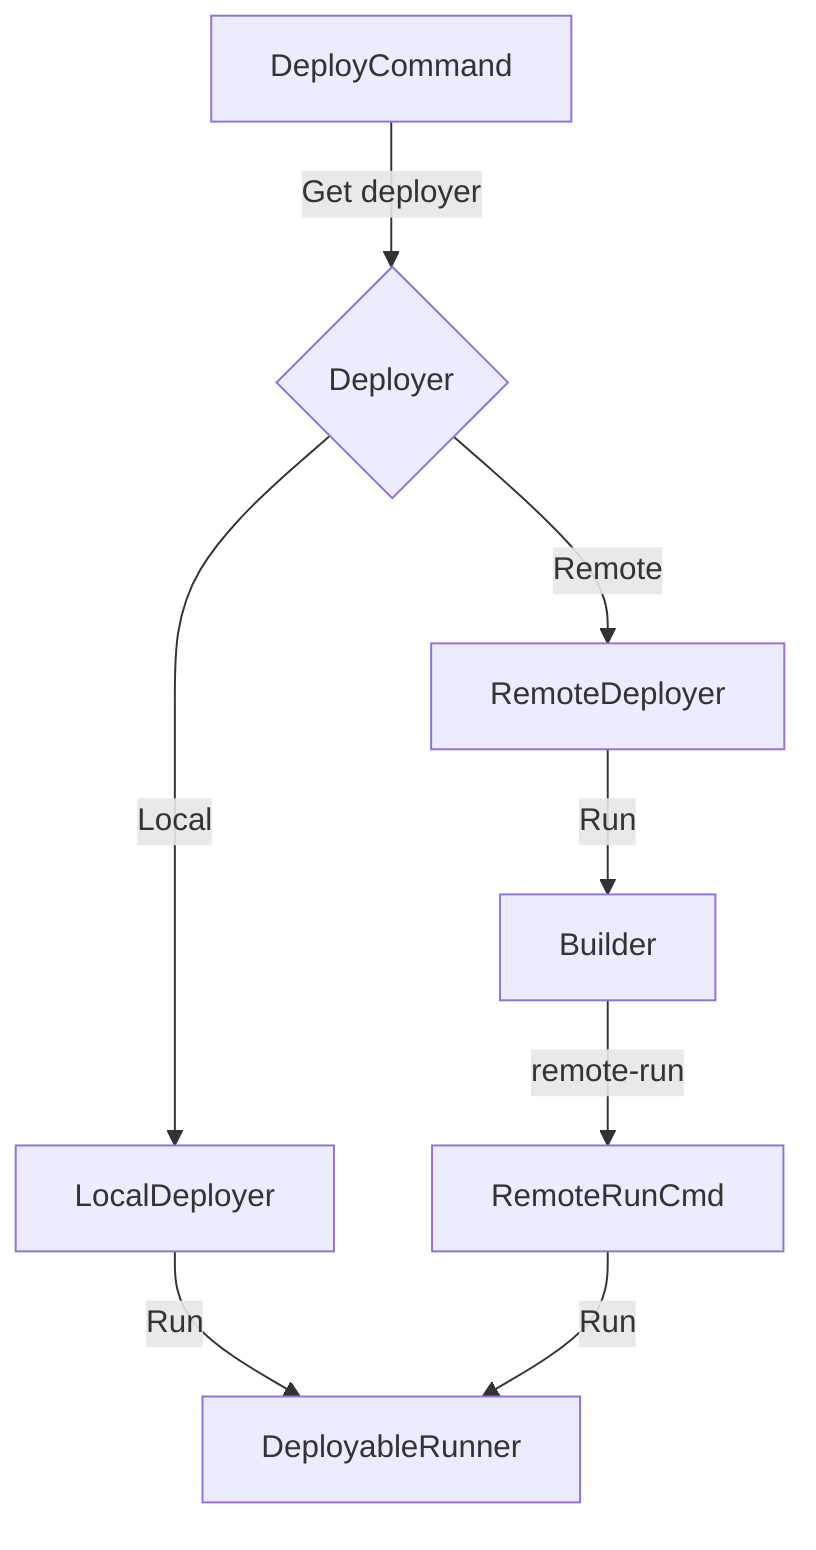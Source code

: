 flowchart 
    A[DeployCommand] -->|Get deployer| B{Deployer}
    B -->|Local| C[LocalDeployer]
    B -->|Remote| D[RemoteDeployer]
    C -->|Run| E[DeployableRunner]
    D -->|Run| F[Builder]
    F -->|remote-run| G[RemoteRunCmd]
    G -->|Run| E